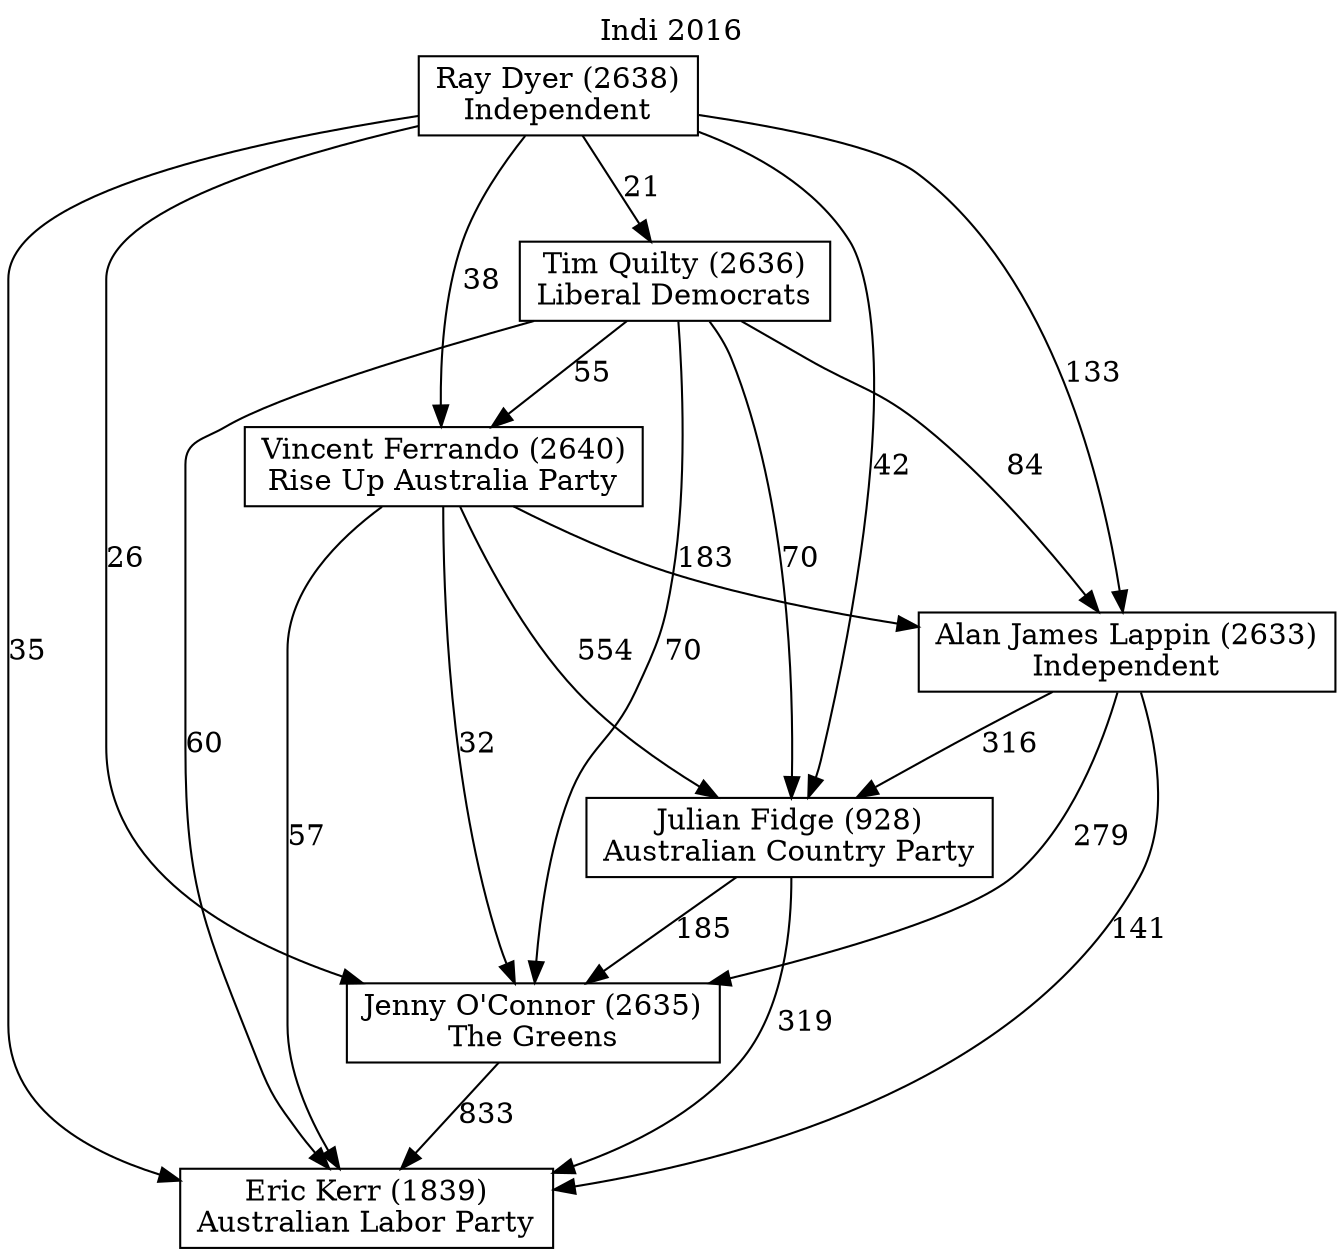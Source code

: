 // House preference flow
digraph "Eric Kerr (1839)_Indi_2016" {
	graph [label="Indi 2016" labelloc=t mclimit=10]
	node [shape=box]
	"Eric Kerr (1839)" [label="Eric Kerr (1839)
Australian Labor Party"]
	"Jenny O'Connor (2635)" [label="Jenny O'Connor (2635)
The Greens"]
	"Julian Fidge (928)" [label="Julian Fidge (928)
Australian Country Party"]
	"Alan James Lappin (2633)" [label="Alan James Lappin (2633)
Independent"]
	"Vincent Ferrando (2640)" [label="Vincent Ferrando (2640)
Rise Up Australia Party"]
	"Tim Quilty (2636)" [label="Tim Quilty (2636)
Liberal Democrats"]
	"Ray Dyer (2638)" [label="Ray Dyer (2638)
Independent"]
	"Jenny O'Connor (2635)" -> "Eric Kerr (1839)" [label=833]
	"Julian Fidge (928)" -> "Jenny O'Connor (2635)" [label=185]
	"Alan James Lappin (2633)" -> "Julian Fidge (928)" [label=316]
	"Vincent Ferrando (2640)" -> "Alan James Lappin (2633)" [label=183]
	"Tim Quilty (2636)" -> "Vincent Ferrando (2640)" [label=55]
	"Ray Dyer (2638)" -> "Tim Quilty (2636)" [label=21]
	"Julian Fidge (928)" -> "Eric Kerr (1839)" [label=319]
	"Alan James Lappin (2633)" -> "Eric Kerr (1839)" [label=141]
	"Vincent Ferrando (2640)" -> "Eric Kerr (1839)" [label=57]
	"Tim Quilty (2636)" -> "Eric Kerr (1839)" [label=60]
	"Ray Dyer (2638)" -> "Eric Kerr (1839)" [label=35]
	"Ray Dyer (2638)" -> "Vincent Ferrando (2640)" [label=38]
	"Tim Quilty (2636)" -> "Alan James Lappin (2633)" [label=84]
	"Ray Dyer (2638)" -> "Alan James Lappin (2633)" [label=133]
	"Vincent Ferrando (2640)" -> "Julian Fidge (928)" [label=554]
	"Tim Quilty (2636)" -> "Julian Fidge (928)" [label=70]
	"Ray Dyer (2638)" -> "Julian Fidge (928)" [label=42]
	"Alan James Lappin (2633)" -> "Jenny O'Connor (2635)" [label=279]
	"Vincent Ferrando (2640)" -> "Jenny O'Connor (2635)" [label=32]
	"Tim Quilty (2636)" -> "Jenny O'Connor (2635)" [label=70]
	"Ray Dyer (2638)" -> "Jenny O'Connor (2635)" [label=26]
}
